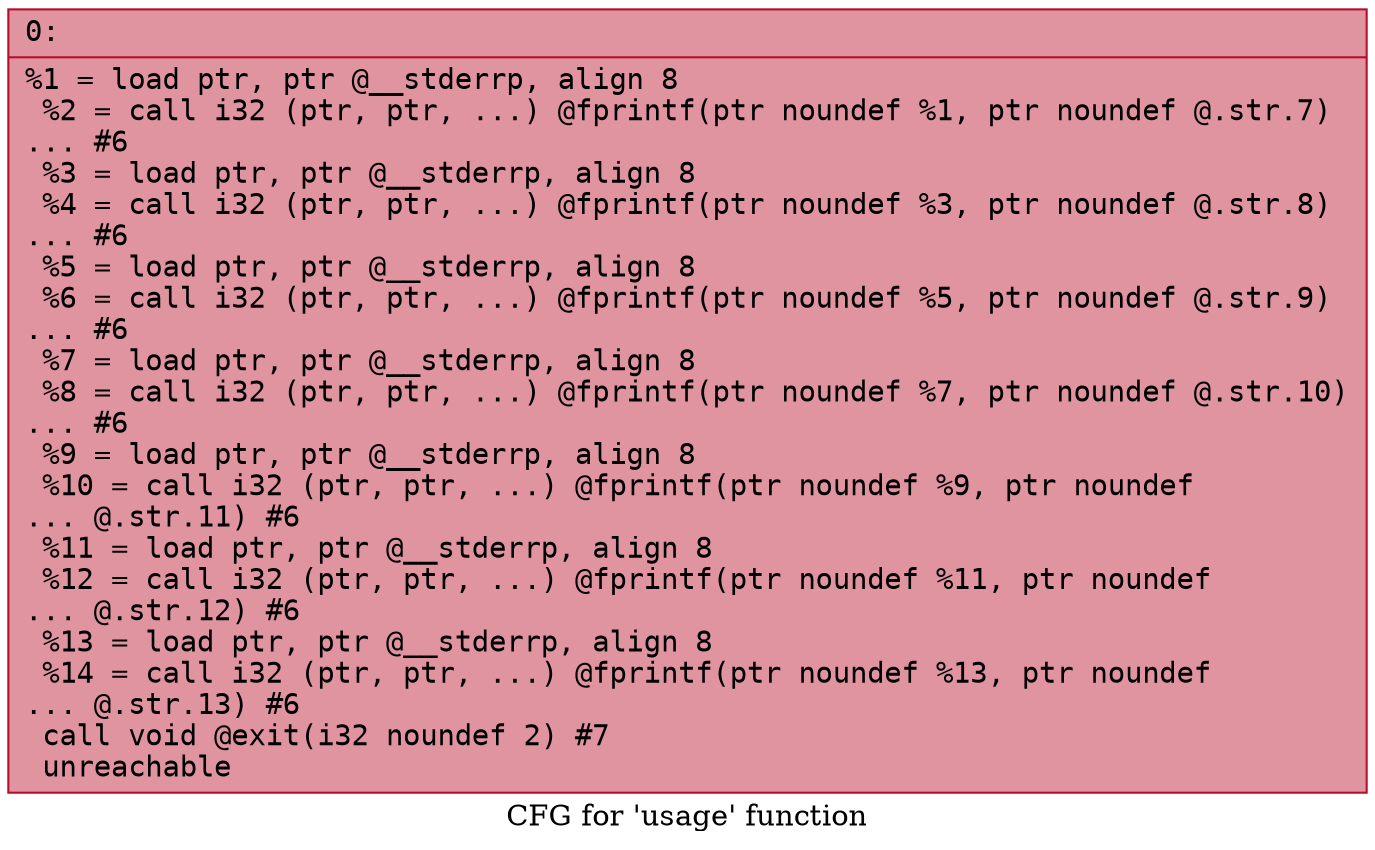digraph "CFG for 'usage' function" {
	label="CFG for 'usage' function";

	Node0x600003e233e0 [shape=record,color="#b70d28ff", style=filled, fillcolor="#b70d2870" fontname="Courier",label="{0:\l|  %1 = load ptr, ptr @__stderrp, align 8\l  %2 = call i32 (ptr, ptr, ...) @fprintf(ptr noundef %1, ptr noundef @.str.7)\l... #6\l  %3 = load ptr, ptr @__stderrp, align 8\l  %4 = call i32 (ptr, ptr, ...) @fprintf(ptr noundef %3, ptr noundef @.str.8)\l... #6\l  %5 = load ptr, ptr @__stderrp, align 8\l  %6 = call i32 (ptr, ptr, ...) @fprintf(ptr noundef %5, ptr noundef @.str.9)\l... #6\l  %7 = load ptr, ptr @__stderrp, align 8\l  %8 = call i32 (ptr, ptr, ...) @fprintf(ptr noundef %7, ptr noundef @.str.10)\l... #6\l  %9 = load ptr, ptr @__stderrp, align 8\l  %10 = call i32 (ptr, ptr, ...) @fprintf(ptr noundef %9, ptr noundef\l... @.str.11) #6\l  %11 = load ptr, ptr @__stderrp, align 8\l  %12 = call i32 (ptr, ptr, ...) @fprintf(ptr noundef %11, ptr noundef\l... @.str.12) #6\l  %13 = load ptr, ptr @__stderrp, align 8\l  %14 = call i32 (ptr, ptr, ...) @fprintf(ptr noundef %13, ptr noundef\l... @.str.13) #6\l  call void @exit(i32 noundef 2) #7\l  unreachable\l}"];
}
